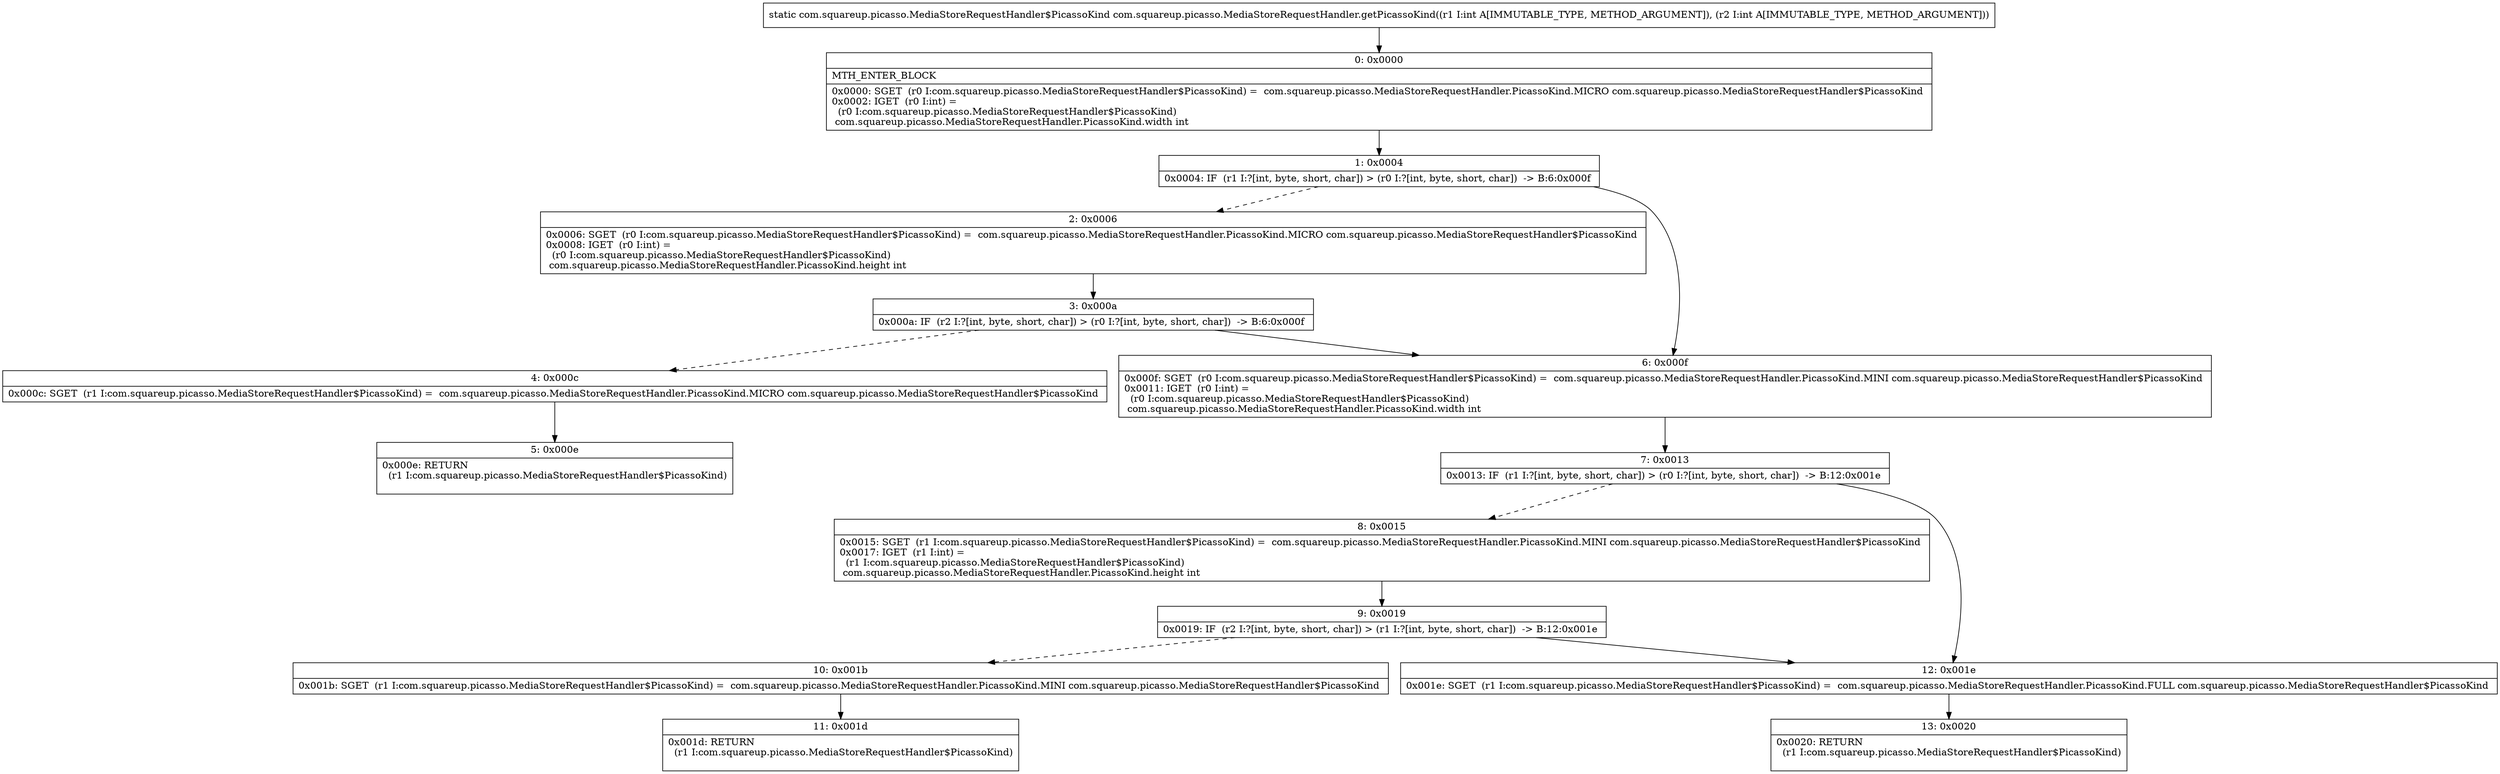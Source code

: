digraph "CFG forcom.squareup.picasso.MediaStoreRequestHandler.getPicassoKind(II)Lcom\/squareup\/picasso\/MediaStoreRequestHandler$PicassoKind;" {
Node_0 [shape=record,label="{0\:\ 0x0000|MTH_ENTER_BLOCK\l|0x0000: SGET  (r0 I:com.squareup.picasso.MediaStoreRequestHandler$PicassoKind) =  com.squareup.picasso.MediaStoreRequestHandler.PicassoKind.MICRO com.squareup.picasso.MediaStoreRequestHandler$PicassoKind \l0x0002: IGET  (r0 I:int) = \l  (r0 I:com.squareup.picasso.MediaStoreRequestHandler$PicassoKind)\l com.squareup.picasso.MediaStoreRequestHandler.PicassoKind.width int \l}"];
Node_1 [shape=record,label="{1\:\ 0x0004|0x0004: IF  (r1 I:?[int, byte, short, char]) \> (r0 I:?[int, byte, short, char])  \-\> B:6:0x000f \l}"];
Node_2 [shape=record,label="{2\:\ 0x0006|0x0006: SGET  (r0 I:com.squareup.picasso.MediaStoreRequestHandler$PicassoKind) =  com.squareup.picasso.MediaStoreRequestHandler.PicassoKind.MICRO com.squareup.picasso.MediaStoreRequestHandler$PicassoKind \l0x0008: IGET  (r0 I:int) = \l  (r0 I:com.squareup.picasso.MediaStoreRequestHandler$PicassoKind)\l com.squareup.picasso.MediaStoreRequestHandler.PicassoKind.height int \l}"];
Node_3 [shape=record,label="{3\:\ 0x000a|0x000a: IF  (r2 I:?[int, byte, short, char]) \> (r0 I:?[int, byte, short, char])  \-\> B:6:0x000f \l}"];
Node_4 [shape=record,label="{4\:\ 0x000c|0x000c: SGET  (r1 I:com.squareup.picasso.MediaStoreRequestHandler$PicassoKind) =  com.squareup.picasso.MediaStoreRequestHandler.PicassoKind.MICRO com.squareup.picasso.MediaStoreRequestHandler$PicassoKind \l}"];
Node_5 [shape=record,label="{5\:\ 0x000e|0x000e: RETURN  \l  (r1 I:com.squareup.picasso.MediaStoreRequestHandler$PicassoKind)\l \l}"];
Node_6 [shape=record,label="{6\:\ 0x000f|0x000f: SGET  (r0 I:com.squareup.picasso.MediaStoreRequestHandler$PicassoKind) =  com.squareup.picasso.MediaStoreRequestHandler.PicassoKind.MINI com.squareup.picasso.MediaStoreRequestHandler$PicassoKind \l0x0011: IGET  (r0 I:int) = \l  (r0 I:com.squareup.picasso.MediaStoreRequestHandler$PicassoKind)\l com.squareup.picasso.MediaStoreRequestHandler.PicassoKind.width int \l}"];
Node_7 [shape=record,label="{7\:\ 0x0013|0x0013: IF  (r1 I:?[int, byte, short, char]) \> (r0 I:?[int, byte, short, char])  \-\> B:12:0x001e \l}"];
Node_8 [shape=record,label="{8\:\ 0x0015|0x0015: SGET  (r1 I:com.squareup.picasso.MediaStoreRequestHandler$PicassoKind) =  com.squareup.picasso.MediaStoreRequestHandler.PicassoKind.MINI com.squareup.picasso.MediaStoreRequestHandler$PicassoKind \l0x0017: IGET  (r1 I:int) = \l  (r1 I:com.squareup.picasso.MediaStoreRequestHandler$PicassoKind)\l com.squareup.picasso.MediaStoreRequestHandler.PicassoKind.height int \l}"];
Node_9 [shape=record,label="{9\:\ 0x0019|0x0019: IF  (r2 I:?[int, byte, short, char]) \> (r1 I:?[int, byte, short, char])  \-\> B:12:0x001e \l}"];
Node_10 [shape=record,label="{10\:\ 0x001b|0x001b: SGET  (r1 I:com.squareup.picasso.MediaStoreRequestHandler$PicassoKind) =  com.squareup.picasso.MediaStoreRequestHandler.PicassoKind.MINI com.squareup.picasso.MediaStoreRequestHandler$PicassoKind \l}"];
Node_11 [shape=record,label="{11\:\ 0x001d|0x001d: RETURN  \l  (r1 I:com.squareup.picasso.MediaStoreRequestHandler$PicassoKind)\l \l}"];
Node_12 [shape=record,label="{12\:\ 0x001e|0x001e: SGET  (r1 I:com.squareup.picasso.MediaStoreRequestHandler$PicassoKind) =  com.squareup.picasso.MediaStoreRequestHandler.PicassoKind.FULL com.squareup.picasso.MediaStoreRequestHandler$PicassoKind \l}"];
Node_13 [shape=record,label="{13\:\ 0x0020|0x0020: RETURN  \l  (r1 I:com.squareup.picasso.MediaStoreRequestHandler$PicassoKind)\l \l}"];
MethodNode[shape=record,label="{static com.squareup.picasso.MediaStoreRequestHandler$PicassoKind com.squareup.picasso.MediaStoreRequestHandler.getPicassoKind((r1 I:int A[IMMUTABLE_TYPE, METHOD_ARGUMENT]), (r2 I:int A[IMMUTABLE_TYPE, METHOD_ARGUMENT])) }"];
MethodNode -> Node_0;
Node_0 -> Node_1;
Node_1 -> Node_2[style=dashed];
Node_1 -> Node_6;
Node_2 -> Node_3;
Node_3 -> Node_4[style=dashed];
Node_3 -> Node_6;
Node_4 -> Node_5;
Node_6 -> Node_7;
Node_7 -> Node_8[style=dashed];
Node_7 -> Node_12;
Node_8 -> Node_9;
Node_9 -> Node_10[style=dashed];
Node_9 -> Node_12;
Node_10 -> Node_11;
Node_12 -> Node_13;
}

